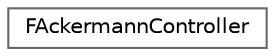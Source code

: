 digraph "类继承关系图"
{
 // INTERACTIVE_SVG=YES
 // LATEX_PDF_SIZE
  bgcolor="transparent";
  edge [fontname=Helvetica,fontsize=10,labelfontname=Helvetica,labelfontsize=10];
  node [fontname=Helvetica,fontsize=10,shape=box,height=0.2,width=0.4];
  rankdir="LR";
  Node0 [id="Node000000",label="FAckermannController",height=0.2,width=0.4,color="grey40", fillcolor="white", style="filled",URL="$d7/db5/classFAckermannController.html",tooltip=" "];
}
